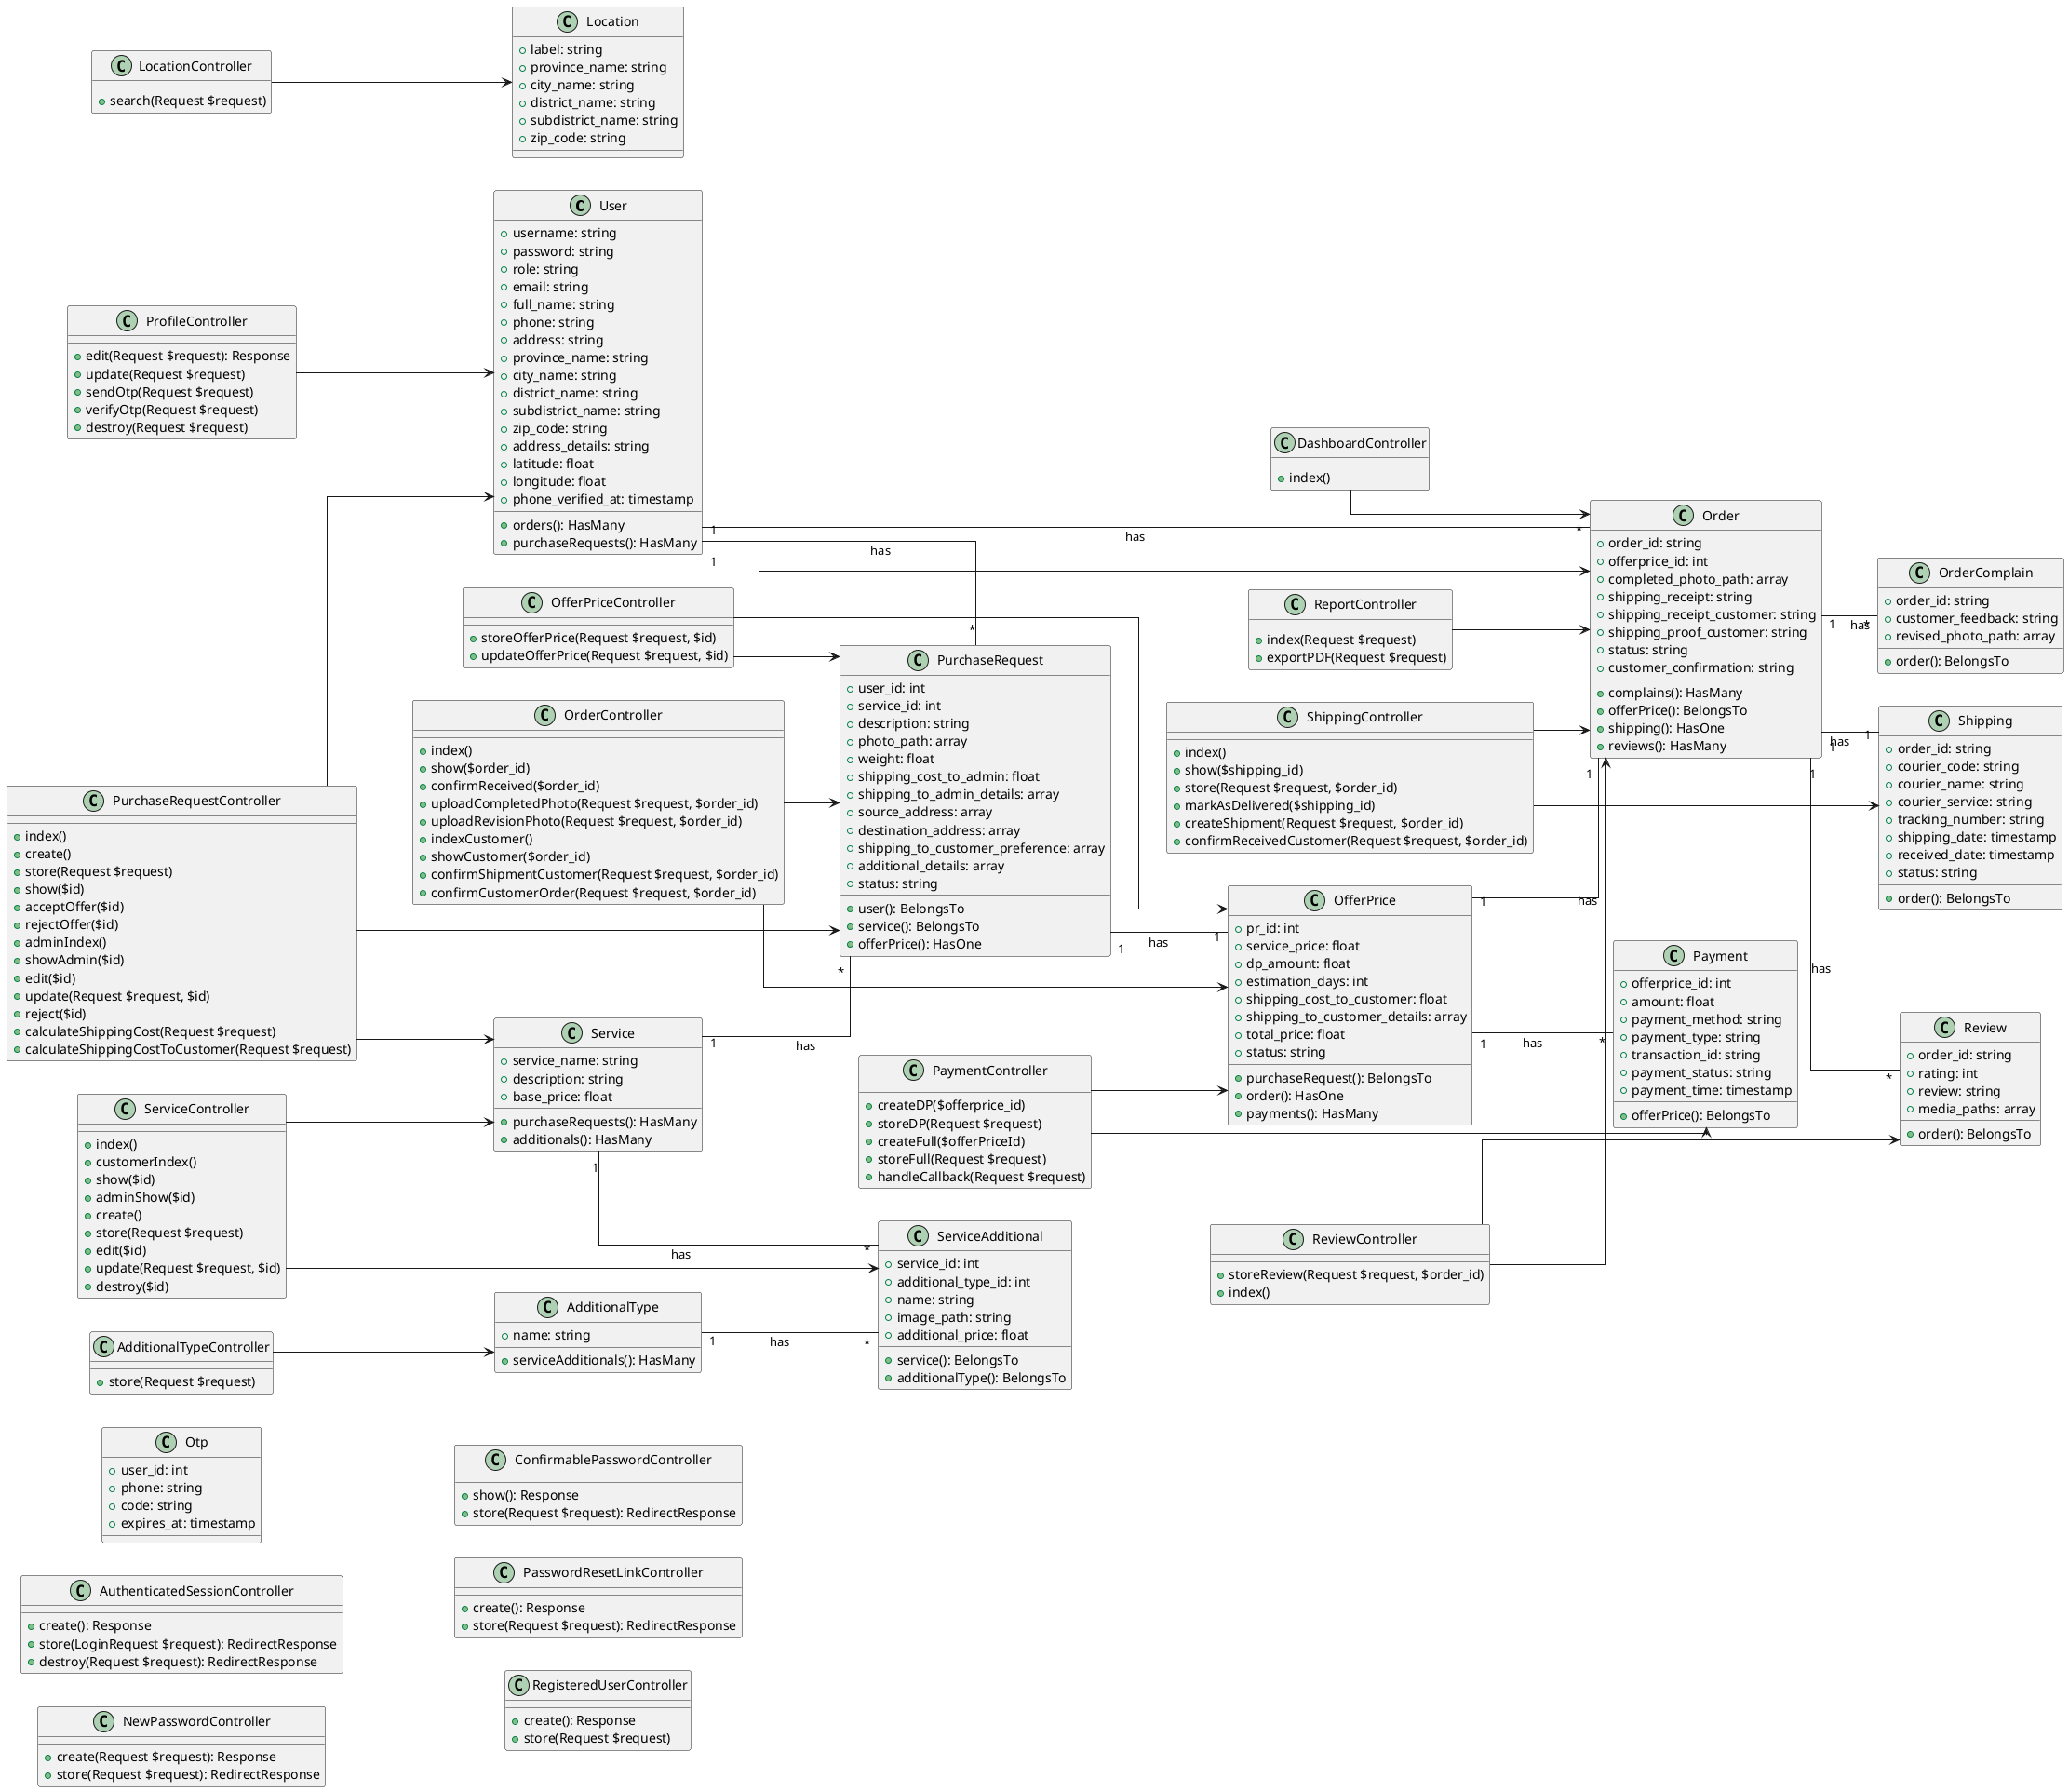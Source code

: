 @startuml

' Set layout direction to avoid curved or overlapping arrows
left to right direction
skinparam linetype ortho


' Define Classes from Database Section
class User {
  +username: string
  +password: string
  +role: string
  +email: string
  +full_name: string
  +phone: string
  +address: string
  +province_name: string
  +city_name: string
  +district_name: string
  +subdistrict_name: string
  +zip_code: string
  +address_details: string
  +latitude: float
  +longitude: float
  +phone_verified_at: timestamp
  +orders(): HasMany
  +purchaseRequests(): HasMany
}

class Service {
  +service_name: string
  +description: string
  +base_price: float
  +purchaseRequests(): HasMany
  +additionals(): HasMany
}

class AdditionalType {
  +name: string
  +serviceAdditionals(): HasMany
}

class ServiceAdditional {
  +service_id: int
  +additional_type_id: int
  +name: string
  +image_path: string
  +additional_price: float
  +service(): BelongsTo
  +additionalType(): BelongsTo
}

class Location {
  +label: string
  +province_name: string
  +city_name: string
  +district_name: string
  +subdistrict_name: string
  +zip_code: string
}

class Otp {
  +user_id: int
  +phone: string
  +code: string
  +expires_at: timestamp
}

class PurchaseRequest {
  +user_id: int
  +service_id: int
  +description: string
  +photo_path: array
  +weight: float
  +shipping_cost_to_admin: float
  +shipping_to_admin_details: array
  +source_address: array
  +destination_address: array
  +shipping_to_customer_preference: array
  +additional_details: array
  +status: string
  +user(): BelongsTo
  +service(): BelongsTo
  +offerPrice(): HasOne
}

class OfferPrice {
  +pr_id: int
  +service_price: float
  +dp_amount: float
  +estimation_days: int
  +shipping_cost_to_customer: float
  +shipping_to_customer_details: array
  +total_price: float
  +status: string
  +purchaseRequest(): BelongsTo
  +order(): HasOne
  +payments(): HasMany
}

class Order {
  +order_id: string
  +offerprice_id: int
  +completed_photo_path: array
  +shipping_receipt: string
  +shipping_receipt_customer: string
  +shipping_proof_customer: string
  +status: string
  +customer_confirmation: string
  +complains(): HasMany
  +offerPrice(): BelongsTo
  +shipping(): HasOne
  +reviews(): HasMany
}

class OrderComplain {
  +order_id: string
  +customer_feedback: string
  +revised_photo_path: array
  +order(): BelongsTo
}

class Payment {
  +offerprice_id: int
  +amount: float
  +payment_method: string
  +payment_type: string
  +transaction_id: string
  +payment_status: string
  +payment_time: timestamp
  +offerPrice(): BelongsTo
}

class Shipping {
  +order_id: string
  +courier_code: string
  +courier_name: string
  +courier_service: string
  +tracking_number: string
  +shipping_date: timestamp
  +received_date: timestamp
  +status: string
  +order(): BelongsTo
}

class Review {
  +order_id: string
  +rating: int
  +review: string
  +media_paths: array
  +order(): BelongsTo
}

' Define Relationships (Associations)
User "1" -- "*" PurchaseRequest : has
User "1" -- "*" Order : has
Service "1" -- "*" PurchaseRequest : has
Service "1" -- "*" ServiceAdditional : has
AdditionalType "1" -- "*" ServiceAdditional : has
PurchaseRequest "1" -- "1" OfferPrice : has
OfferPrice "1" -- "1" Order : has
OfferPrice "1" -- "*" Payment : has
Order "1" -- "*" OrderComplain : has
Order "1" -- "1" Shipping : has
Order "1" -- "*" Review : has

' Define Classes from MVC Section (Controllers)
class AuthenticatedSessionController {
  +create(): Response
  +store(LoginRequest $request): RedirectResponse
  +destroy(Request $request): RedirectResponse
}

class NewPasswordController {
  +create(Request $request): Response
  +store(Request $request): RedirectResponse
}

class ConfirmablePasswordController {
  +show(): Response
  +store(Request $request): RedirectResponse
}

class PasswordResetLinkController {
  +create(): Response
  +store(Request $request): RedirectResponse
}

class RegisteredUserController {
  +create(): Response
  +store(Request $request)
}

class ProfileController {
  +edit(Request $request): Response
  +update(Request $request)
  +sendOtp(Request $request)
  +verifyOtp(Request $request)
  +destroy(Request $request)
}

class LocationController {
  +search(Request $request)
}

class DashboardController {
  +index()
}

class ServiceController {
  +index()
  +customerIndex()
  +show($id)
  +adminShow($id)
  +create()
  +store(Request $request)
  +edit($id)
  +update(Request $request, $id)
  +destroy($id)
}

class AdditionalTypeController {
  +store(Request $request)
}

class PurchaseRequestController {
  +index()
  +create()
  +store(Request $request)
  +show($id)
  +acceptOffer($id)
  +rejectOffer($id)
  +adminIndex()
  +showAdmin($id)
  +edit($id)
  +update(Request $request, $id)
  +reject($id)
  +calculateShippingCost(Request $request)
  +calculateShippingCostToCustomer(Request $request)
}

class OfferPriceController {
  +storeOfferPrice(Request $request, $id)
  +updateOfferPrice(Request $request, $id)
}

class OrderController {
  +index()
  +show($order_id)
  +confirmReceived($order_id)
  +uploadCompletedPhoto(Request $request, $order_id)
  +uploadRevisionPhoto(Request $request, $order_id)
  +indexCustomer()
  +showCustomer($order_id)
  +confirmShipmentCustomer(Request $request, $order_id)
  +confirmCustomerOrder(Request $request, $order_id)
}

class PaymentController {
  +createDP($offerprice_id)
  +storeDP(Request $request)
  +createFull($offerPriceId)
  +storeFull(Request $request)
  +handleCallback(Request $request)
}

class ShippingController {
  +index()
  +show($shipping_id)
  +store(Request $request, $order_id)
  +markAsDelivered($shipping_id)
  +createShipment(Request $request, $order_id)
  +confirmReceivedCustomer(Request $request, $order_id)
}

class ReviewController {
  +storeReview(Request $request, $order_id)
  +index()
}

class ReportController {
  +index(Request $request)
  +exportPDF(Request $request)
}

' Define Relationships between Controllers and Models (Dependencies)
ProfileController --> User
LocationController --> Location
DashboardController --> Order
ServiceController --> Service
ServiceController --> ServiceAdditional
AdditionalTypeController --> AdditionalType
PurchaseRequestController --> PurchaseRequest
PurchaseRequestController --> Service
PurchaseRequestController --> User
OfferPriceController --> OfferPrice
OfferPriceController --> PurchaseRequest
OrderController --> Order
OrderController --> OfferPrice
OrderController --> PurchaseRequest
PaymentController --> Payment
PaymentController --> OfferPrice
ShippingController --> Shipping
ShippingController --> Order
ReviewController --> Review
ReviewController --> Order
ReportController --> Order

@enduml